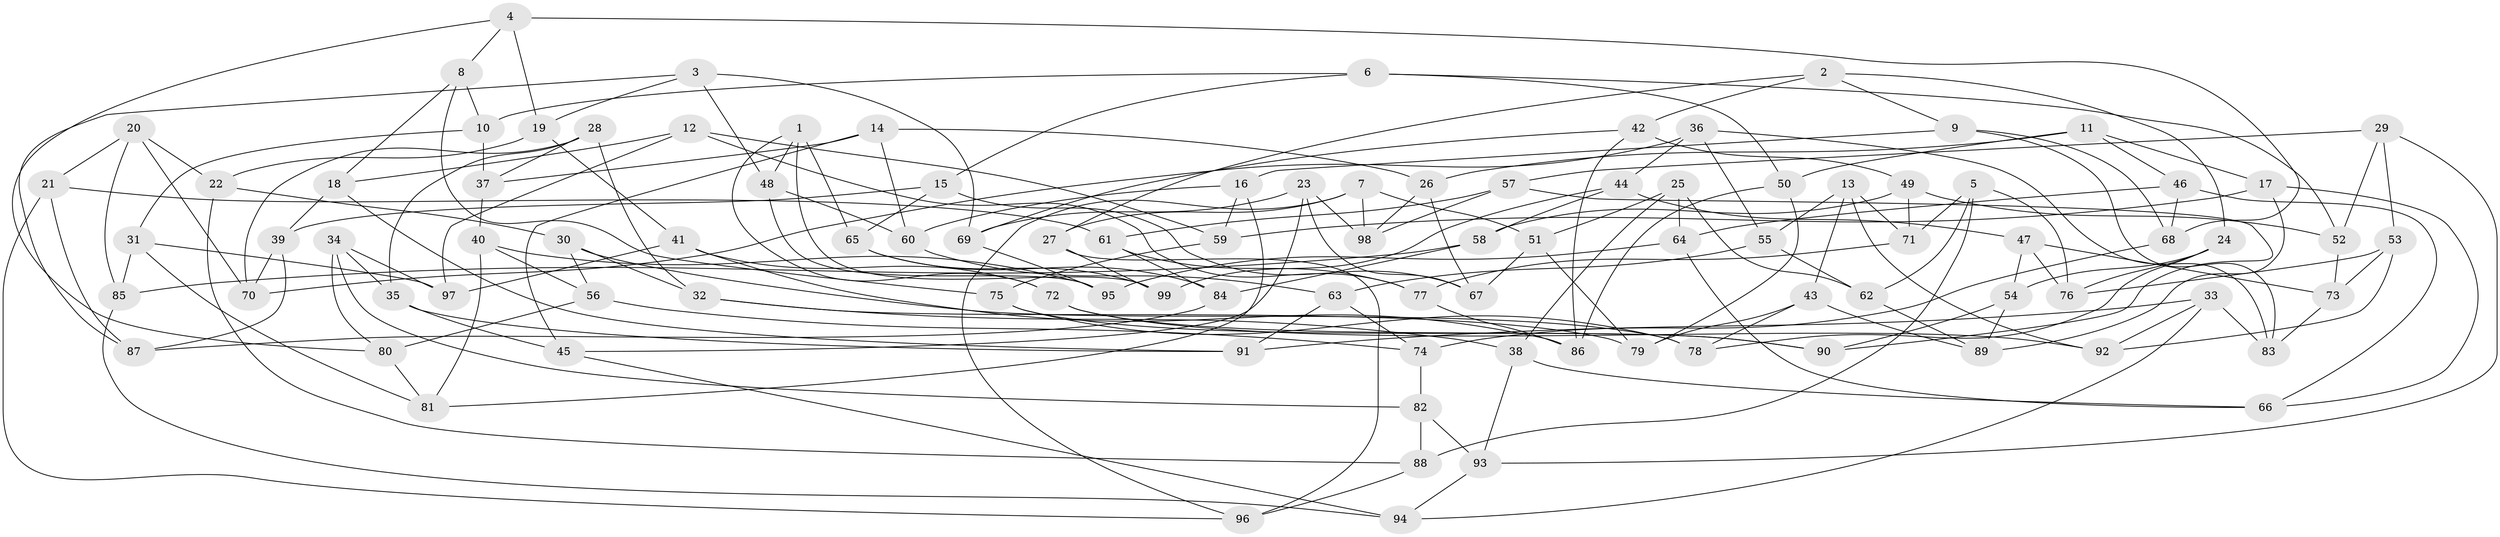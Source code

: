 // coarse degree distribution, {4: 0.35, 6: 0.65}
// Generated by graph-tools (version 1.1) at 2025/52/02/27/25 19:52:27]
// undirected, 99 vertices, 198 edges
graph export_dot {
graph [start="1"]
  node [color=gray90,style=filled];
  1;
  2;
  3;
  4;
  5;
  6;
  7;
  8;
  9;
  10;
  11;
  12;
  13;
  14;
  15;
  16;
  17;
  18;
  19;
  20;
  21;
  22;
  23;
  24;
  25;
  26;
  27;
  28;
  29;
  30;
  31;
  32;
  33;
  34;
  35;
  36;
  37;
  38;
  39;
  40;
  41;
  42;
  43;
  44;
  45;
  46;
  47;
  48;
  49;
  50;
  51;
  52;
  53;
  54;
  55;
  56;
  57;
  58;
  59;
  60;
  61;
  62;
  63;
  64;
  65;
  66;
  67;
  68;
  69;
  70;
  71;
  72;
  73;
  74;
  75;
  76;
  77;
  78;
  79;
  80;
  81;
  82;
  83;
  84;
  85;
  86;
  87;
  88;
  89;
  90;
  91;
  92;
  93;
  94;
  95;
  96;
  97;
  98;
  99;
  1 -- 72;
  1 -- 48;
  1 -- 65;
  1 -- 99;
  2 -- 9;
  2 -- 27;
  2 -- 24;
  2 -- 42;
  3 -- 19;
  3 -- 87;
  3 -- 69;
  3 -- 48;
  4 -- 19;
  4 -- 8;
  4 -- 68;
  4 -- 80;
  5 -- 88;
  5 -- 71;
  5 -- 62;
  5 -- 76;
  6 -- 52;
  6 -- 10;
  6 -- 15;
  6 -- 50;
  7 -- 98;
  7 -- 96;
  7 -- 51;
  7 -- 27;
  8 -- 10;
  8 -- 18;
  8 -- 75;
  9 -- 16;
  9 -- 68;
  9 -- 83;
  10 -- 37;
  10 -- 31;
  11 -- 17;
  11 -- 46;
  11 -- 50;
  11 -- 26;
  12 -- 59;
  12 -- 77;
  12 -- 18;
  12 -- 97;
  13 -- 55;
  13 -- 71;
  13 -- 92;
  13 -- 43;
  14 -- 26;
  14 -- 37;
  14 -- 60;
  14 -- 45;
  15 -- 39;
  15 -- 65;
  15 -- 67;
  16 -- 60;
  16 -- 81;
  16 -- 59;
  17 -- 89;
  17 -- 66;
  17 -- 59;
  18 -- 91;
  18 -- 39;
  19 -- 22;
  19 -- 41;
  20 -- 21;
  20 -- 70;
  20 -- 22;
  20 -- 85;
  21 -- 87;
  21 -- 96;
  21 -- 61;
  22 -- 30;
  22 -- 88;
  23 -- 67;
  23 -- 69;
  23 -- 45;
  23 -- 98;
  24 -- 76;
  24 -- 54;
  24 -- 78;
  25 -- 51;
  25 -- 64;
  25 -- 38;
  25 -- 62;
  26 -- 98;
  26 -- 67;
  27 -- 96;
  27 -- 99;
  28 -- 32;
  28 -- 35;
  28 -- 70;
  28 -- 37;
  29 -- 53;
  29 -- 93;
  29 -- 57;
  29 -- 52;
  30 -- 56;
  30 -- 32;
  30 -- 78;
  31 -- 85;
  31 -- 97;
  31 -- 81;
  32 -- 79;
  32 -- 38;
  33 -- 83;
  33 -- 92;
  33 -- 91;
  33 -- 94;
  34 -- 82;
  34 -- 80;
  34 -- 35;
  34 -- 97;
  35 -- 45;
  35 -- 91;
  36 -- 83;
  36 -- 55;
  36 -- 44;
  36 -- 70;
  37 -- 40;
  38 -- 93;
  38 -- 66;
  39 -- 70;
  39 -- 87;
  40 -- 95;
  40 -- 56;
  40 -- 81;
  41 -- 86;
  41 -- 97;
  41 -- 72;
  42 -- 49;
  42 -- 69;
  42 -- 86;
  43 -- 89;
  43 -- 78;
  43 -- 79;
  44 -- 99;
  44 -- 47;
  44 -- 58;
  45 -- 94;
  46 -- 64;
  46 -- 68;
  46 -- 66;
  47 -- 76;
  47 -- 54;
  47 -- 73;
  48 -- 95;
  48 -- 60;
  49 -- 71;
  49 -- 52;
  49 -- 58;
  50 -- 86;
  50 -- 79;
  51 -- 67;
  51 -- 79;
  52 -- 73;
  53 -- 73;
  53 -- 92;
  53 -- 76;
  54 -- 90;
  54 -- 89;
  55 -- 62;
  55 -- 63;
  56 -- 74;
  56 -- 80;
  57 -- 61;
  57 -- 98;
  57 -- 90;
  58 -- 84;
  58 -- 85;
  59 -- 75;
  60 -- 63;
  61 -- 84;
  61 -- 77;
  62 -- 89;
  63 -- 74;
  63 -- 91;
  64 -- 95;
  64 -- 66;
  65 -- 99;
  65 -- 84;
  68 -- 74;
  69 -- 95;
  71 -- 77;
  72 -- 92;
  72 -- 90;
  73 -- 83;
  74 -- 82;
  75 -- 90;
  75 -- 78;
  77 -- 86;
  80 -- 81;
  82 -- 88;
  82 -- 93;
  84 -- 87;
  85 -- 94;
  88 -- 96;
  93 -- 94;
}
